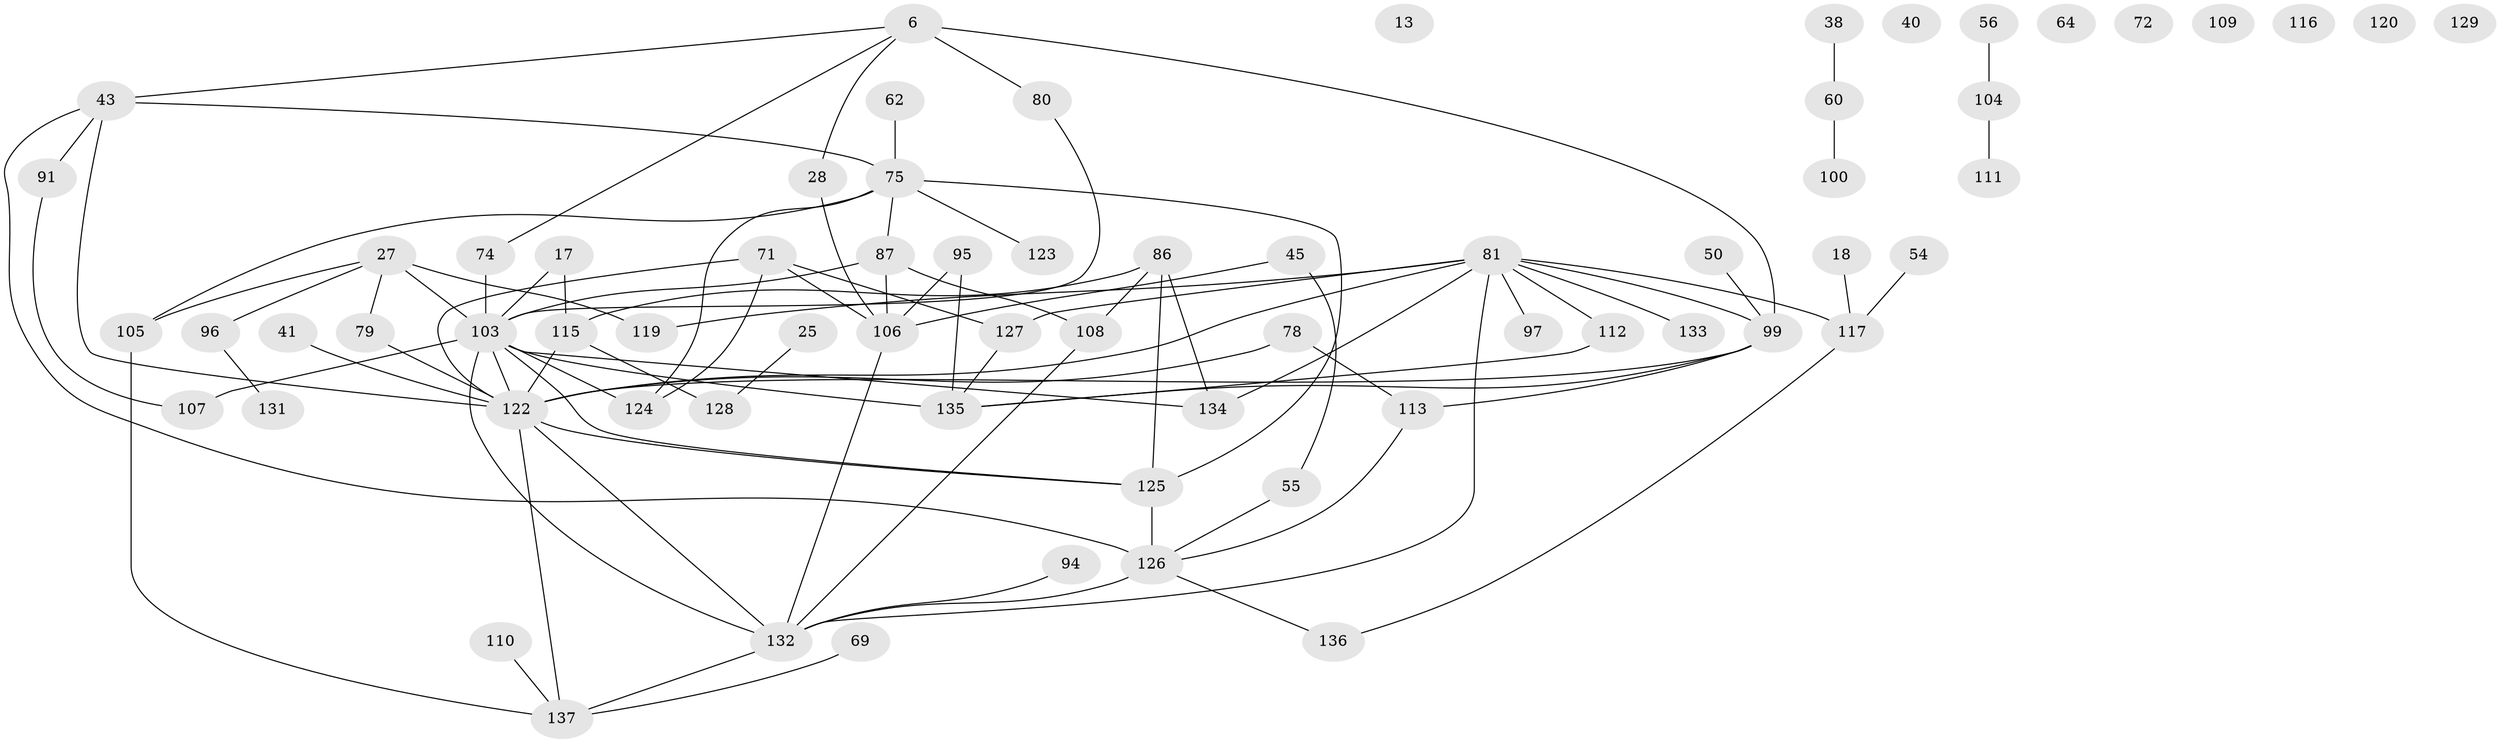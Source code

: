 // original degree distribution, {2: 0.26277372262773724, 1: 0.19708029197080293, 3: 0.23357664233576642, 6: 0.058394160583941604, 0: 0.058394160583941604, 4: 0.08029197080291971, 5: 0.0948905109489051, 7: 0.014598540145985401}
// Generated by graph-tools (version 1.1) at 2025/40/03/09/25 04:40:03]
// undirected, 68 vertices, 94 edges
graph export_dot {
graph [start="1"]
  node [color=gray90,style=filled];
  6;
  13;
  17;
  18;
  25;
  27;
  28 [super="+10"];
  38;
  40;
  41;
  43 [super="+34"];
  45;
  50;
  54;
  55;
  56;
  60;
  62;
  64;
  69;
  71;
  72;
  74 [super="+19"];
  75 [super="+51"];
  78;
  79;
  80 [super="+2"];
  81 [super="+5+21+37+76"];
  86 [super="+52"];
  87 [super="+58"];
  91;
  94;
  95;
  96;
  97;
  99 [super="+16"];
  100;
  103 [super="+82+92+101"];
  104;
  105;
  106 [super="+70"];
  107;
  108 [super="+98"];
  109;
  110;
  111;
  112;
  113 [super="+59"];
  115;
  116;
  117;
  119 [super="+85"];
  120;
  122 [super="+66+102+118"];
  123;
  124 [super="+15+88"];
  125 [super="+73+83"];
  126 [super="+32+90"];
  127 [super="+57"];
  128;
  129;
  131;
  132 [super="+121+114"];
  133;
  134 [super="+84"];
  135 [super="+39+130"];
  136;
  137;
  6 -- 43;
  6 -- 74;
  6 -- 80;
  6 -- 99 [weight=2];
  6 -- 28;
  17 -- 115;
  17 -- 103;
  18 -- 117;
  25 -- 128;
  27 -- 79;
  27 -- 96;
  27 -- 105;
  27 -- 119 [weight=2];
  27 -- 103;
  28 -- 106;
  38 -- 60;
  41 -- 122;
  43 -- 91;
  43 -- 75;
  43 -- 126;
  43 -- 122;
  45 -- 55;
  45 -- 106;
  50 -- 99;
  54 -- 117;
  55 -- 126;
  56 -- 104;
  60 -- 100;
  62 -- 75;
  69 -- 137;
  71 -- 106 [weight=2];
  71 -- 127;
  71 -- 122;
  71 -- 124;
  74 -- 103 [weight=2];
  75 -- 123;
  75 -- 124;
  75 -- 125 [weight=2];
  75 -- 87 [weight=2];
  75 -- 105;
  78 -- 113;
  78 -- 122;
  79 -- 122 [weight=2];
  80 -- 103;
  81 -- 112;
  81 -- 119;
  81 -- 133;
  81 -- 99;
  81 -- 117;
  81 -- 134 [weight=2];
  81 -- 97;
  81 -- 127;
  81 -- 122;
  81 -- 132;
  86 -- 115;
  86 -- 125;
  86 -- 134;
  86 -- 108;
  87 -- 106;
  87 -- 108 [weight=2];
  87 -- 103;
  91 -- 107;
  94 -- 132;
  95 -- 106;
  95 -- 135;
  96 -- 131;
  99 -- 113;
  99 -- 135;
  99 -- 122;
  103 -- 125 [weight=2];
  103 -- 134 [weight=4];
  103 -- 124;
  103 -- 135;
  103 -- 122 [weight=4];
  103 -- 107;
  103 -- 132;
  104 -- 111;
  105 -- 137;
  106 -- 132;
  108 -- 132 [weight=2];
  110 -- 137;
  112 -- 135;
  113 -- 126;
  115 -- 128;
  115 -- 122;
  117 -- 136;
  122 -- 137;
  122 -- 125;
  122 -- 132 [weight=2];
  125 -- 126 [weight=3];
  126 -- 136;
  126 -- 132;
  127 -- 135;
  132 -- 137;
}
